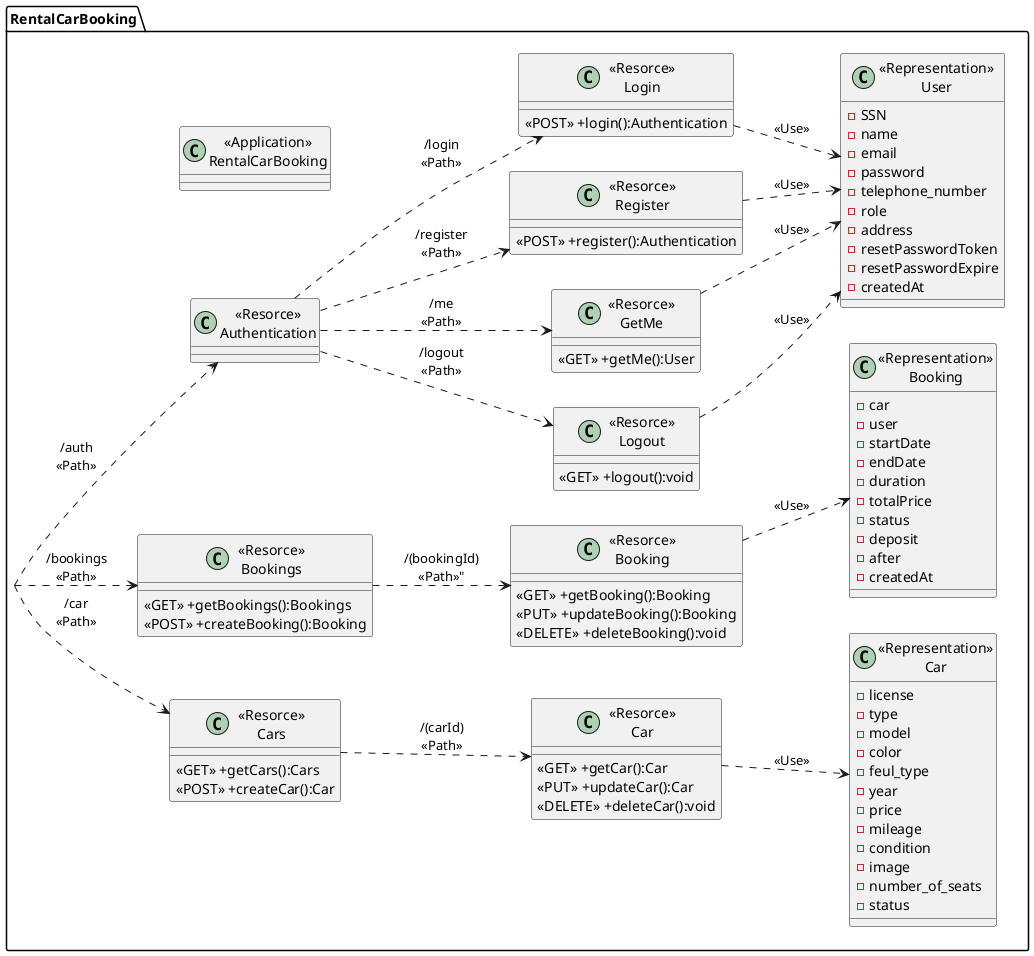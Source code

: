 @startuml
left to right direction
package "RentalCarBooking"{
    class "<<Application>>\nRentalCarBooking" as RentalCarBooking{}

    class "<<Resorce>>\nCars" as Cars{
        <<GET>> +getCars():Cars
        <<POST>> +createCar():Car
    }
    class "<<Resorce>>\nCar" as Car{
        <<GET>> +getCar():Car
        <<PUT>> +updateCar():Car
        <<DELETE>> +deleteCar():void
    }

    class "<<Resorce>>\nBookings" as Bookings{
        <<GET>> +getBookings():Bookings
        <<POST>> +createBooking():Booking
    }

    class "<<Resorce>>\nBooking" as Booking{
        <<GET>> +getBooking():Booking
        <<PUT>> +updateBooking():Booking
        <<DELETE>> +deleteBooking():void
    }
    
    class "<<Resorce>>\nAuthentication" as Auth{}

    class "<<Resorce>>\nRegister" as Reg{
        <<POST>> +register():Authentication
    }
    class "<<Resorce>>\nLogin" as Login{
        <<POST>> +login():Authentication
    }
    class "<<Resorce>>\nLogout" as Logout{
        <<GET>> +logout():void
    }
    class "<<Resorce>>\nGetMe" as GetMe{
        <<GET>> +getMe():User
    }

    class "<<Representation>>\nCar" as CarRep{
        - license
        - type
        - model
        - color
        - feul_type
        - year
        - price
        - mileage
        - condition
        - image
        - number_of_seats
        - status
    }
    class "<<Representation>>\nUser" as UserRep{
        - SSN
        - name
        - email
        - password
        - telephone_number
        - role
        - address
        - resetPasswordToken
        - resetPasswordExpire
        - createdAt
    }
    class "<<Representation>>\nBooking" as BookingRep{
        - car
        - user
        - startDate
        - endDate
        - duration
        - totalPrice
        - status
        - deposit
        - after
        - createdAt
    }
}
RentalCarBooking ..> Cars:"/car\n<<Path>>"
RentalCarBooking ..> Auth:"/auth\n<<Path>>"
RentalCarBooking ..> Bookings:"/bookings\n<<Path>>"


Auth..>Reg:"/register\n<<Path>>"
Auth..>Login:"/login\n<<Path>>"
Auth..>Logout:"/logout\n<<Path>>"
Auth..>GetMe:"/me\n<<Path>>"

Reg..>UserRep:"<<Use>>"
Login..>UserRep:"<<Use>>"
Logout..>UserRep:"<<Use>>"
GetMe..>UserRep:"<<Use>>"
Booking..>BookingRep:"<<Use>>"
Car ..> CarRep:"<<Use>>"

Bookings..>Booking:/(bookingId)\n<<Path>>"
Cars ..> Car:"/(carId)\n<<Path>>"





@enduml